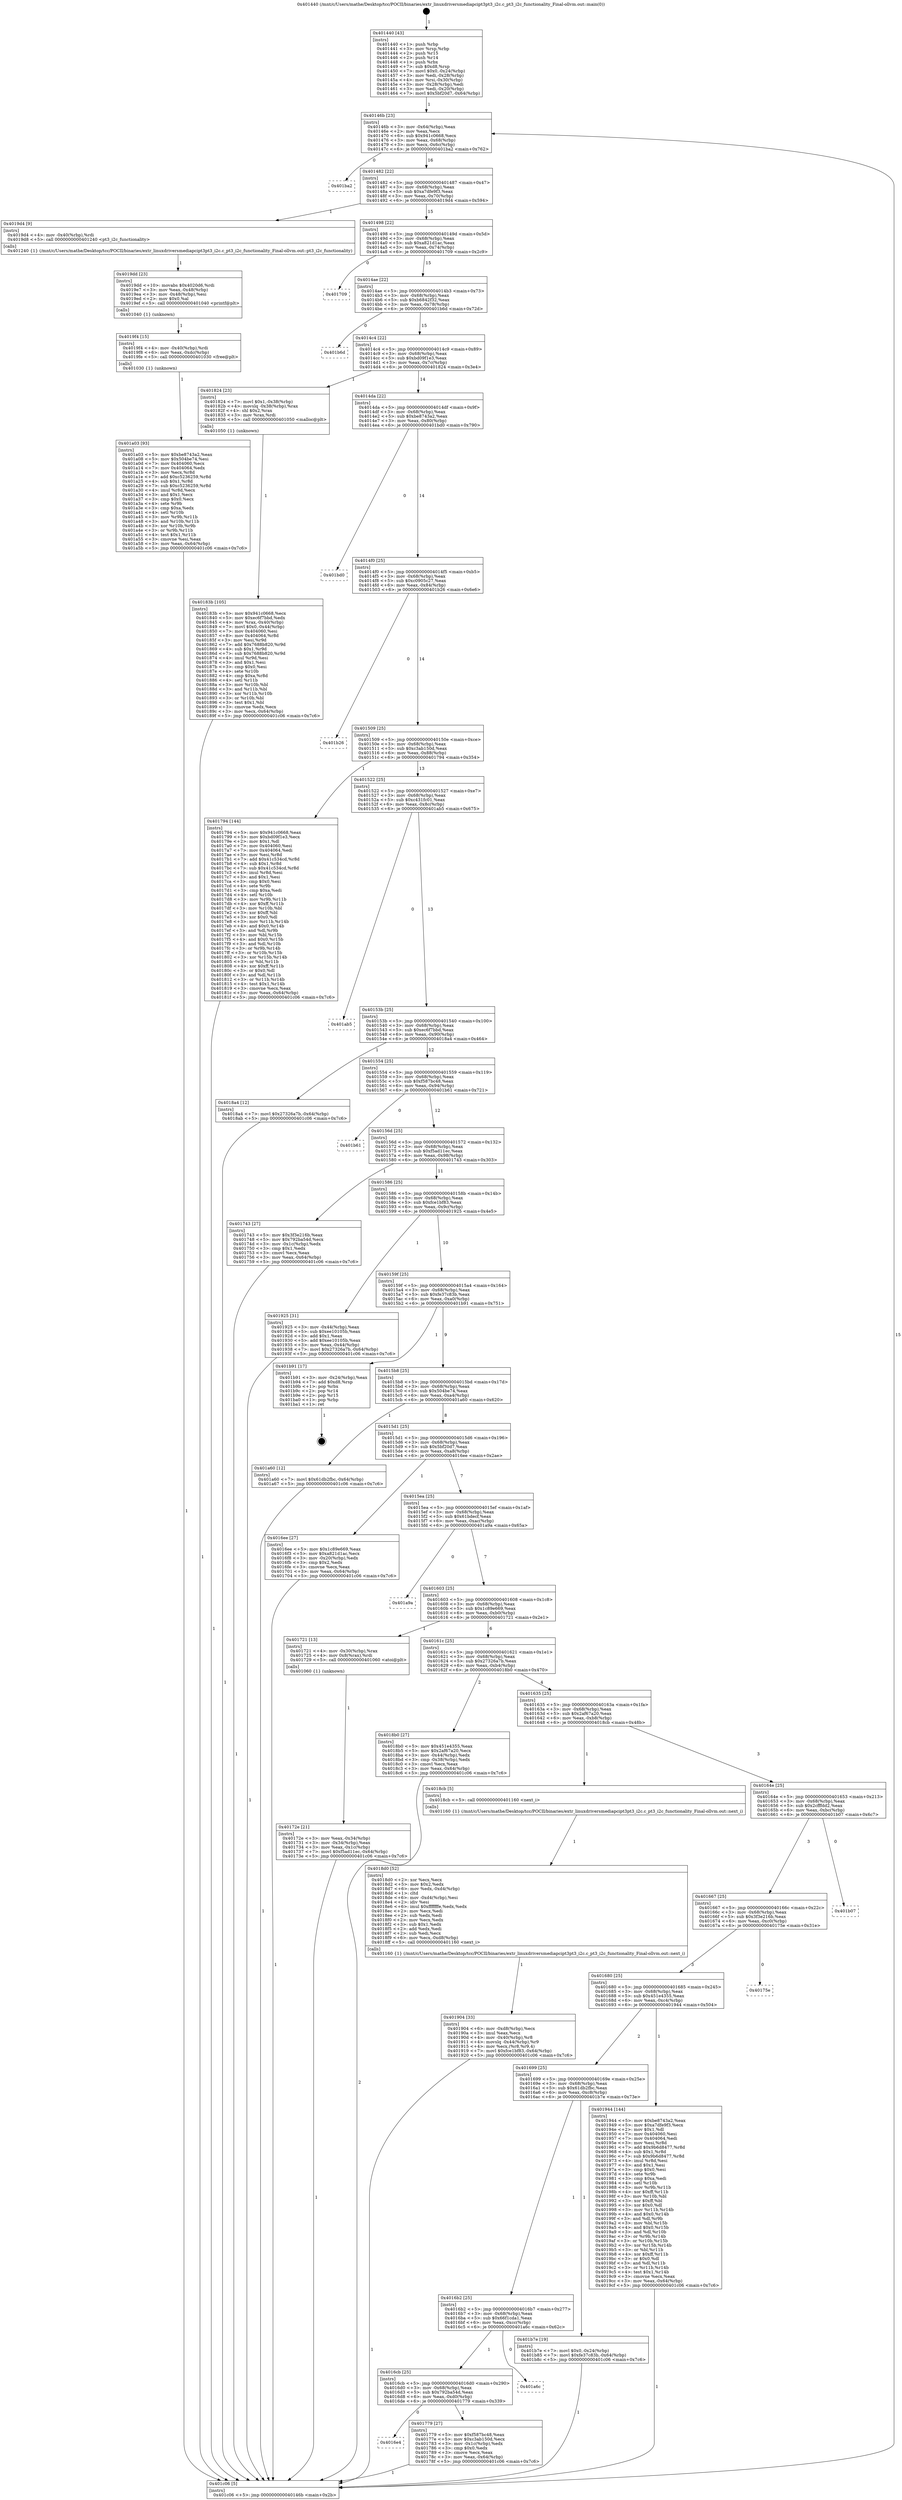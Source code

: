 digraph "0x401440" {
  label = "0x401440 (/mnt/c/Users/mathe/Desktop/tcc/POCII/binaries/extr_linuxdriversmediapcipt3pt3_i2c.c_pt3_i2c_functionality_Final-ollvm.out::main(0))"
  labelloc = "t"
  node[shape=record]

  Entry [label="",width=0.3,height=0.3,shape=circle,fillcolor=black,style=filled]
  "0x40146b" [label="{
     0x40146b [23]\l
     | [instrs]\l
     &nbsp;&nbsp;0x40146b \<+3\>: mov -0x64(%rbp),%eax\l
     &nbsp;&nbsp;0x40146e \<+2\>: mov %eax,%ecx\l
     &nbsp;&nbsp;0x401470 \<+6\>: sub $0x941c0668,%ecx\l
     &nbsp;&nbsp;0x401476 \<+3\>: mov %eax,-0x68(%rbp)\l
     &nbsp;&nbsp;0x401479 \<+3\>: mov %ecx,-0x6c(%rbp)\l
     &nbsp;&nbsp;0x40147c \<+6\>: je 0000000000401ba2 \<main+0x762\>\l
  }"]
  "0x401ba2" [label="{
     0x401ba2\l
  }", style=dashed]
  "0x401482" [label="{
     0x401482 [22]\l
     | [instrs]\l
     &nbsp;&nbsp;0x401482 \<+5\>: jmp 0000000000401487 \<main+0x47\>\l
     &nbsp;&nbsp;0x401487 \<+3\>: mov -0x68(%rbp),%eax\l
     &nbsp;&nbsp;0x40148a \<+5\>: sub $0xa7dfe9f3,%eax\l
     &nbsp;&nbsp;0x40148f \<+3\>: mov %eax,-0x70(%rbp)\l
     &nbsp;&nbsp;0x401492 \<+6\>: je 00000000004019d4 \<main+0x594\>\l
  }"]
  Exit [label="",width=0.3,height=0.3,shape=circle,fillcolor=black,style=filled,peripheries=2]
  "0x4019d4" [label="{
     0x4019d4 [9]\l
     | [instrs]\l
     &nbsp;&nbsp;0x4019d4 \<+4\>: mov -0x40(%rbp),%rdi\l
     &nbsp;&nbsp;0x4019d8 \<+5\>: call 0000000000401240 \<pt3_i2c_functionality\>\l
     | [calls]\l
     &nbsp;&nbsp;0x401240 \{1\} (/mnt/c/Users/mathe/Desktop/tcc/POCII/binaries/extr_linuxdriversmediapcipt3pt3_i2c.c_pt3_i2c_functionality_Final-ollvm.out::pt3_i2c_functionality)\l
  }"]
  "0x401498" [label="{
     0x401498 [22]\l
     | [instrs]\l
     &nbsp;&nbsp;0x401498 \<+5\>: jmp 000000000040149d \<main+0x5d\>\l
     &nbsp;&nbsp;0x40149d \<+3\>: mov -0x68(%rbp),%eax\l
     &nbsp;&nbsp;0x4014a0 \<+5\>: sub $0xa821d1ac,%eax\l
     &nbsp;&nbsp;0x4014a5 \<+3\>: mov %eax,-0x74(%rbp)\l
     &nbsp;&nbsp;0x4014a8 \<+6\>: je 0000000000401709 \<main+0x2c9\>\l
  }"]
  "0x401a03" [label="{
     0x401a03 [93]\l
     | [instrs]\l
     &nbsp;&nbsp;0x401a03 \<+5\>: mov $0xbe8743a2,%eax\l
     &nbsp;&nbsp;0x401a08 \<+5\>: mov $0x504be74,%esi\l
     &nbsp;&nbsp;0x401a0d \<+7\>: mov 0x404060,%ecx\l
     &nbsp;&nbsp;0x401a14 \<+7\>: mov 0x404064,%edx\l
     &nbsp;&nbsp;0x401a1b \<+3\>: mov %ecx,%r8d\l
     &nbsp;&nbsp;0x401a1e \<+7\>: add $0xc5236259,%r8d\l
     &nbsp;&nbsp;0x401a25 \<+4\>: sub $0x1,%r8d\l
     &nbsp;&nbsp;0x401a29 \<+7\>: sub $0xc5236259,%r8d\l
     &nbsp;&nbsp;0x401a30 \<+4\>: imul %r8d,%ecx\l
     &nbsp;&nbsp;0x401a34 \<+3\>: and $0x1,%ecx\l
     &nbsp;&nbsp;0x401a37 \<+3\>: cmp $0x0,%ecx\l
     &nbsp;&nbsp;0x401a3a \<+4\>: sete %r9b\l
     &nbsp;&nbsp;0x401a3e \<+3\>: cmp $0xa,%edx\l
     &nbsp;&nbsp;0x401a41 \<+4\>: setl %r10b\l
     &nbsp;&nbsp;0x401a45 \<+3\>: mov %r9b,%r11b\l
     &nbsp;&nbsp;0x401a48 \<+3\>: and %r10b,%r11b\l
     &nbsp;&nbsp;0x401a4b \<+3\>: xor %r10b,%r9b\l
     &nbsp;&nbsp;0x401a4e \<+3\>: or %r9b,%r11b\l
     &nbsp;&nbsp;0x401a51 \<+4\>: test $0x1,%r11b\l
     &nbsp;&nbsp;0x401a55 \<+3\>: cmovne %esi,%eax\l
     &nbsp;&nbsp;0x401a58 \<+3\>: mov %eax,-0x64(%rbp)\l
     &nbsp;&nbsp;0x401a5b \<+5\>: jmp 0000000000401c06 \<main+0x7c6\>\l
  }"]
  "0x401709" [label="{
     0x401709\l
  }", style=dashed]
  "0x4014ae" [label="{
     0x4014ae [22]\l
     | [instrs]\l
     &nbsp;&nbsp;0x4014ae \<+5\>: jmp 00000000004014b3 \<main+0x73\>\l
     &nbsp;&nbsp;0x4014b3 \<+3\>: mov -0x68(%rbp),%eax\l
     &nbsp;&nbsp;0x4014b6 \<+5\>: sub $0xb6842f32,%eax\l
     &nbsp;&nbsp;0x4014bb \<+3\>: mov %eax,-0x78(%rbp)\l
     &nbsp;&nbsp;0x4014be \<+6\>: je 0000000000401b6d \<main+0x72d\>\l
  }"]
  "0x4019f4" [label="{
     0x4019f4 [15]\l
     | [instrs]\l
     &nbsp;&nbsp;0x4019f4 \<+4\>: mov -0x40(%rbp),%rdi\l
     &nbsp;&nbsp;0x4019f8 \<+6\>: mov %eax,-0xdc(%rbp)\l
     &nbsp;&nbsp;0x4019fe \<+5\>: call 0000000000401030 \<free@plt\>\l
     | [calls]\l
     &nbsp;&nbsp;0x401030 \{1\} (unknown)\l
  }"]
  "0x401b6d" [label="{
     0x401b6d\l
  }", style=dashed]
  "0x4014c4" [label="{
     0x4014c4 [22]\l
     | [instrs]\l
     &nbsp;&nbsp;0x4014c4 \<+5\>: jmp 00000000004014c9 \<main+0x89\>\l
     &nbsp;&nbsp;0x4014c9 \<+3\>: mov -0x68(%rbp),%eax\l
     &nbsp;&nbsp;0x4014cc \<+5\>: sub $0xbd09f1e3,%eax\l
     &nbsp;&nbsp;0x4014d1 \<+3\>: mov %eax,-0x7c(%rbp)\l
     &nbsp;&nbsp;0x4014d4 \<+6\>: je 0000000000401824 \<main+0x3e4\>\l
  }"]
  "0x4019dd" [label="{
     0x4019dd [23]\l
     | [instrs]\l
     &nbsp;&nbsp;0x4019dd \<+10\>: movabs $0x4020d6,%rdi\l
     &nbsp;&nbsp;0x4019e7 \<+3\>: mov %eax,-0x48(%rbp)\l
     &nbsp;&nbsp;0x4019ea \<+3\>: mov -0x48(%rbp),%esi\l
     &nbsp;&nbsp;0x4019ed \<+2\>: mov $0x0,%al\l
     &nbsp;&nbsp;0x4019ef \<+5\>: call 0000000000401040 \<printf@plt\>\l
     | [calls]\l
     &nbsp;&nbsp;0x401040 \{1\} (unknown)\l
  }"]
  "0x401824" [label="{
     0x401824 [23]\l
     | [instrs]\l
     &nbsp;&nbsp;0x401824 \<+7\>: movl $0x1,-0x38(%rbp)\l
     &nbsp;&nbsp;0x40182b \<+4\>: movslq -0x38(%rbp),%rax\l
     &nbsp;&nbsp;0x40182f \<+4\>: shl $0x2,%rax\l
     &nbsp;&nbsp;0x401833 \<+3\>: mov %rax,%rdi\l
     &nbsp;&nbsp;0x401836 \<+5\>: call 0000000000401050 \<malloc@plt\>\l
     | [calls]\l
     &nbsp;&nbsp;0x401050 \{1\} (unknown)\l
  }"]
  "0x4014da" [label="{
     0x4014da [22]\l
     | [instrs]\l
     &nbsp;&nbsp;0x4014da \<+5\>: jmp 00000000004014df \<main+0x9f\>\l
     &nbsp;&nbsp;0x4014df \<+3\>: mov -0x68(%rbp),%eax\l
     &nbsp;&nbsp;0x4014e2 \<+5\>: sub $0xbe8743a2,%eax\l
     &nbsp;&nbsp;0x4014e7 \<+3\>: mov %eax,-0x80(%rbp)\l
     &nbsp;&nbsp;0x4014ea \<+6\>: je 0000000000401bd0 \<main+0x790\>\l
  }"]
  "0x401904" [label="{
     0x401904 [33]\l
     | [instrs]\l
     &nbsp;&nbsp;0x401904 \<+6\>: mov -0xd8(%rbp),%ecx\l
     &nbsp;&nbsp;0x40190a \<+3\>: imul %eax,%ecx\l
     &nbsp;&nbsp;0x40190d \<+4\>: mov -0x40(%rbp),%r8\l
     &nbsp;&nbsp;0x401911 \<+4\>: movslq -0x44(%rbp),%r9\l
     &nbsp;&nbsp;0x401915 \<+4\>: mov %ecx,(%r8,%r9,4)\l
     &nbsp;&nbsp;0x401919 \<+7\>: movl $0xfce1bf83,-0x64(%rbp)\l
     &nbsp;&nbsp;0x401920 \<+5\>: jmp 0000000000401c06 \<main+0x7c6\>\l
  }"]
  "0x401bd0" [label="{
     0x401bd0\l
  }", style=dashed]
  "0x4014f0" [label="{
     0x4014f0 [25]\l
     | [instrs]\l
     &nbsp;&nbsp;0x4014f0 \<+5\>: jmp 00000000004014f5 \<main+0xb5\>\l
     &nbsp;&nbsp;0x4014f5 \<+3\>: mov -0x68(%rbp),%eax\l
     &nbsp;&nbsp;0x4014f8 \<+5\>: sub $0xc0905c27,%eax\l
     &nbsp;&nbsp;0x4014fd \<+6\>: mov %eax,-0x84(%rbp)\l
     &nbsp;&nbsp;0x401503 \<+6\>: je 0000000000401b26 \<main+0x6e6\>\l
  }"]
  "0x4018d0" [label="{
     0x4018d0 [52]\l
     | [instrs]\l
     &nbsp;&nbsp;0x4018d0 \<+2\>: xor %ecx,%ecx\l
     &nbsp;&nbsp;0x4018d2 \<+5\>: mov $0x2,%edx\l
     &nbsp;&nbsp;0x4018d7 \<+6\>: mov %edx,-0xd4(%rbp)\l
     &nbsp;&nbsp;0x4018dd \<+1\>: cltd\l
     &nbsp;&nbsp;0x4018de \<+6\>: mov -0xd4(%rbp),%esi\l
     &nbsp;&nbsp;0x4018e4 \<+2\>: idiv %esi\l
     &nbsp;&nbsp;0x4018e6 \<+6\>: imul $0xfffffffe,%edx,%edx\l
     &nbsp;&nbsp;0x4018ec \<+2\>: mov %ecx,%edi\l
     &nbsp;&nbsp;0x4018ee \<+2\>: sub %edx,%edi\l
     &nbsp;&nbsp;0x4018f0 \<+2\>: mov %ecx,%edx\l
     &nbsp;&nbsp;0x4018f2 \<+3\>: sub $0x1,%edx\l
     &nbsp;&nbsp;0x4018f5 \<+2\>: add %edx,%edi\l
     &nbsp;&nbsp;0x4018f7 \<+2\>: sub %edi,%ecx\l
     &nbsp;&nbsp;0x4018f9 \<+6\>: mov %ecx,-0xd8(%rbp)\l
     &nbsp;&nbsp;0x4018ff \<+5\>: call 0000000000401160 \<next_i\>\l
     | [calls]\l
     &nbsp;&nbsp;0x401160 \{1\} (/mnt/c/Users/mathe/Desktop/tcc/POCII/binaries/extr_linuxdriversmediapcipt3pt3_i2c.c_pt3_i2c_functionality_Final-ollvm.out::next_i)\l
  }"]
  "0x401b26" [label="{
     0x401b26\l
  }", style=dashed]
  "0x401509" [label="{
     0x401509 [25]\l
     | [instrs]\l
     &nbsp;&nbsp;0x401509 \<+5\>: jmp 000000000040150e \<main+0xce\>\l
     &nbsp;&nbsp;0x40150e \<+3\>: mov -0x68(%rbp),%eax\l
     &nbsp;&nbsp;0x401511 \<+5\>: sub $0xc3ab150d,%eax\l
     &nbsp;&nbsp;0x401516 \<+6\>: mov %eax,-0x88(%rbp)\l
     &nbsp;&nbsp;0x40151c \<+6\>: je 0000000000401794 \<main+0x354\>\l
  }"]
  "0x40183b" [label="{
     0x40183b [105]\l
     | [instrs]\l
     &nbsp;&nbsp;0x40183b \<+5\>: mov $0x941c0668,%ecx\l
     &nbsp;&nbsp;0x401840 \<+5\>: mov $0xec6f7bbd,%edx\l
     &nbsp;&nbsp;0x401845 \<+4\>: mov %rax,-0x40(%rbp)\l
     &nbsp;&nbsp;0x401849 \<+7\>: movl $0x0,-0x44(%rbp)\l
     &nbsp;&nbsp;0x401850 \<+7\>: mov 0x404060,%esi\l
     &nbsp;&nbsp;0x401857 \<+8\>: mov 0x404064,%r8d\l
     &nbsp;&nbsp;0x40185f \<+3\>: mov %esi,%r9d\l
     &nbsp;&nbsp;0x401862 \<+7\>: add $0x7688b820,%r9d\l
     &nbsp;&nbsp;0x401869 \<+4\>: sub $0x1,%r9d\l
     &nbsp;&nbsp;0x40186d \<+7\>: sub $0x7688b820,%r9d\l
     &nbsp;&nbsp;0x401874 \<+4\>: imul %r9d,%esi\l
     &nbsp;&nbsp;0x401878 \<+3\>: and $0x1,%esi\l
     &nbsp;&nbsp;0x40187b \<+3\>: cmp $0x0,%esi\l
     &nbsp;&nbsp;0x40187e \<+4\>: sete %r10b\l
     &nbsp;&nbsp;0x401882 \<+4\>: cmp $0xa,%r8d\l
     &nbsp;&nbsp;0x401886 \<+4\>: setl %r11b\l
     &nbsp;&nbsp;0x40188a \<+3\>: mov %r10b,%bl\l
     &nbsp;&nbsp;0x40188d \<+3\>: and %r11b,%bl\l
     &nbsp;&nbsp;0x401890 \<+3\>: xor %r11b,%r10b\l
     &nbsp;&nbsp;0x401893 \<+3\>: or %r10b,%bl\l
     &nbsp;&nbsp;0x401896 \<+3\>: test $0x1,%bl\l
     &nbsp;&nbsp;0x401899 \<+3\>: cmovne %edx,%ecx\l
     &nbsp;&nbsp;0x40189c \<+3\>: mov %ecx,-0x64(%rbp)\l
     &nbsp;&nbsp;0x40189f \<+5\>: jmp 0000000000401c06 \<main+0x7c6\>\l
  }"]
  "0x401794" [label="{
     0x401794 [144]\l
     | [instrs]\l
     &nbsp;&nbsp;0x401794 \<+5\>: mov $0x941c0668,%eax\l
     &nbsp;&nbsp;0x401799 \<+5\>: mov $0xbd09f1e3,%ecx\l
     &nbsp;&nbsp;0x40179e \<+2\>: mov $0x1,%dl\l
     &nbsp;&nbsp;0x4017a0 \<+7\>: mov 0x404060,%esi\l
     &nbsp;&nbsp;0x4017a7 \<+7\>: mov 0x404064,%edi\l
     &nbsp;&nbsp;0x4017ae \<+3\>: mov %esi,%r8d\l
     &nbsp;&nbsp;0x4017b1 \<+7\>: add $0x41c534cd,%r8d\l
     &nbsp;&nbsp;0x4017b8 \<+4\>: sub $0x1,%r8d\l
     &nbsp;&nbsp;0x4017bc \<+7\>: sub $0x41c534cd,%r8d\l
     &nbsp;&nbsp;0x4017c3 \<+4\>: imul %r8d,%esi\l
     &nbsp;&nbsp;0x4017c7 \<+3\>: and $0x1,%esi\l
     &nbsp;&nbsp;0x4017ca \<+3\>: cmp $0x0,%esi\l
     &nbsp;&nbsp;0x4017cd \<+4\>: sete %r9b\l
     &nbsp;&nbsp;0x4017d1 \<+3\>: cmp $0xa,%edi\l
     &nbsp;&nbsp;0x4017d4 \<+4\>: setl %r10b\l
     &nbsp;&nbsp;0x4017d8 \<+3\>: mov %r9b,%r11b\l
     &nbsp;&nbsp;0x4017db \<+4\>: xor $0xff,%r11b\l
     &nbsp;&nbsp;0x4017df \<+3\>: mov %r10b,%bl\l
     &nbsp;&nbsp;0x4017e2 \<+3\>: xor $0xff,%bl\l
     &nbsp;&nbsp;0x4017e5 \<+3\>: xor $0x0,%dl\l
     &nbsp;&nbsp;0x4017e8 \<+3\>: mov %r11b,%r14b\l
     &nbsp;&nbsp;0x4017eb \<+4\>: and $0x0,%r14b\l
     &nbsp;&nbsp;0x4017ef \<+3\>: and %dl,%r9b\l
     &nbsp;&nbsp;0x4017f2 \<+3\>: mov %bl,%r15b\l
     &nbsp;&nbsp;0x4017f5 \<+4\>: and $0x0,%r15b\l
     &nbsp;&nbsp;0x4017f9 \<+3\>: and %dl,%r10b\l
     &nbsp;&nbsp;0x4017fc \<+3\>: or %r9b,%r14b\l
     &nbsp;&nbsp;0x4017ff \<+3\>: or %r10b,%r15b\l
     &nbsp;&nbsp;0x401802 \<+3\>: xor %r15b,%r14b\l
     &nbsp;&nbsp;0x401805 \<+3\>: or %bl,%r11b\l
     &nbsp;&nbsp;0x401808 \<+4\>: xor $0xff,%r11b\l
     &nbsp;&nbsp;0x40180c \<+3\>: or $0x0,%dl\l
     &nbsp;&nbsp;0x40180f \<+3\>: and %dl,%r11b\l
     &nbsp;&nbsp;0x401812 \<+3\>: or %r11b,%r14b\l
     &nbsp;&nbsp;0x401815 \<+4\>: test $0x1,%r14b\l
     &nbsp;&nbsp;0x401819 \<+3\>: cmovne %ecx,%eax\l
     &nbsp;&nbsp;0x40181c \<+3\>: mov %eax,-0x64(%rbp)\l
     &nbsp;&nbsp;0x40181f \<+5\>: jmp 0000000000401c06 \<main+0x7c6\>\l
  }"]
  "0x401522" [label="{
     0x401522 [25]\l
     | [instrs]\l
     &nbsp;&nbsp;0x401522 \<+5\>: jmp 0000000000401527 \<main+0xe7\>\l
     &nbsp;&nbsp;0x401527 \<+3\>: mov -0x68(%rbp),%eax\l
     &nbsp;&nbsp;0x40152a \<+5\>: sub $0xc431fc01,%eax\l
     &nbsp;&nbsp;0x40152f \<+6\>: mov %eax,-0x8c(%rbp)\l
     &nbsp;&nbsp;0x401535 \<+6\>: je 0000000000401ab5 \<main+0x675\>\l
  }"]
  "0x4016e4" [label="{
     0x4016e4\l
  }", style=dashed]
  "0x401ab5" [label="{
     0x401ab5\l
  }", style=dashed]
  "0x40153b" [label="{
     0x40153b [25]\l
     | [instrs]\l
     &nbsp;&nbsp;0x40153b \<+5\>: jmp 0000000000401540 \<main+0x100\>\l
     &nbsp;&nbsp;0x401540 \<+3\>: mov -0x68(%rbp),%eax\l
     &nbsp;&nbsp;0x401543 \<+5\>: sub $0xec6f7bbd,%eax\l
     &nbsp;&nbsp;0x401548 \<+6\>: mov %eax,-0x90(%rbp)\l
     &nbsp;&nbsp;0x40154e \<+6\>: je 00000000004018a4 \<main+0x464\>\l
  }"]
  "0x401779" [label="{
     0x401779 [27]\l
     | [instrs]\l
     &nbsp;&nbsp;0x401779 \<+5\>: mov $0xf587bc48,%eax\l
     &nbsp;&nbsp;0x40177e \<+5\>: mov $0xc3ab150d,%ecx\l
     &nbsp;&nbsp;0x401783 \<+3\>: mov -0x1c(%rbp),%edx\l
     &nbsp;&nbsp;0x401786 \<+3\>: cmp $0x0,%edx\l
     &nbsp;&nbsp;0x401789 \<+3\>: cmove %ecx,%eax\l
     &nbsp;&nbsp;0x40178c \<+3\>: mov %eax,-0x64(%rbp)\l
     &nbsp;&nbsp;0x40178f \<+5\>: jmp 0000000000401c06 \<main+0x7c6\>\l
  }"]
  "0x4018a4" [label="{
     0x4018a4 [12]\l
     | [instrs]\l
     &nbsp;&nbsp;0x4018a4 \<+7\>: movl $0x27326a7b,-0x64(%rbp)\l
     &nbsp;&nbsp;0x4018ab \<+5\>: jmp 0000000000401c06 \<main+0x7c6\>\l
  }"]
  "0x401554" [label="{
     0x401554 [25]\l
     | [instrs]\l
     &nbsp;&nbsp;0x401554 \<+5\>: jmp 0000000000401559 \<main+0x119\>\l
     &nbsp;&nbsp;0x401559 \<+3\>: mov -0x68(%rbp),%eax\l
     &nbsp;&nbsp;0x40155c \<+5\>: sub $0xf587bc48,%eax\l
     &nbsp;&nbsp;0x401561 \<+6\>: mov %eax,-0x94(%rbp)\l
     &nbsp;&nbsp;0x401567 \<+6\>: je 0000000000401b61 \<main+0x721\>\l
  }"]
  "0x4016cb" [label="{
     0x4016cb [25]\l
     | [instrs]\l
     &nbsp;&nbsp;0x4016cb \<+5\>: jmp 00000000004016d0 \<main+0x290\>\l
     &nbsp;&nbsp;0x4016d0 \<+3\>: mov -0x68(%rbp),%eax\l
     &nbsp;&nbsp;0x4016d3 \<+5\>: sub $0x792ba54d,%eax\l
     &nbsp;&nbsp;0x4016d8 \<+6\>: mov %eax,-0xd0(%rbp)\l
     &nbsp;&nbsp;0x4016de \<+6\>: je 0000000000401779 \<main+0x339\>\l
  }"]
  "0x401b61" [label="{
     0x401b61\l
  }", style=dashed]
  "0x40156d" [label="{
     0x40156d [25]\l
     | [instrs]\l
     &nbsp;&nbsp;0x40156d \<+5\>: jmp 0000000000401572 \<main+0x132\>\l
     &nbsp;&nbsp;0x401572 \<+3\>: mov -0x68(%rbp),%eax\l
     &nbsp;&nbsp;0x401575 \<+5\>: sub $0xf5ad11ec,%eax\l
     &nbsp;&nbsp;0x40157a \<+6\>: mov %eax,-0x98(%rbp)\l
     &nbsp;&nbsp;0x401580 \<+6\>: je 0000000000401743 \<main+0x303\>\l
  }"]
  "0x401a6c" [label="{
     0x401a6c\l
  }", style=dashed]
  "0x401743" [label="{
     0x401743 [27]\l
     | [instrs]\l
     &nbsp;&nbsp;0x401743 \<+5\>: mov $0x3f3e216b,%eax\l
     &nbsp;&nbsp;0x401748 \<+5\>: mov $0x792ba54d,%ecx\l
     &nbsp;&nbsp;0x40174d \<+3\>: mov -0x1c(%rbp),%edx\l
     &nbsp;&nbsp;0x401750 \<+3\>: cmp $0x1,%edx\l
     &nbsp;&nbsp;0x401753 \<+3\>: cmovl %ecx,%eax\l
     &nbsp;&nbsp;0x401756 \<+3\>: mov %eax,-0x64(%rbp)\l
     &nbsp;&nbsp;0x401759 \<+5\>: jmp 0000000000401c06 \<main+0x7c6\>\l
  }"]
  "0x401586" [label="{
     0x401586 [25]\l
     | [instrs]\l
     &nbsp;&nbsp;0x401586 \<+5\>: jmp 000000000040158b \<main+0x14b\>\l
     &nbsp;&nbsp;0x40158b \<+3\>: mov -0x68(%rbp),%eax\l
     &nbsp;&nbsp;0x40158e \<+5\>: sub $0xfce1bf83,%eax\l
     &nbsp;&nbsp;0x401593 \<+6\>: mov %eax,-0x9c(%rbp)\l
     &nbsp;&nbsp;0x401599 \<+6\>: je 0000000000401925 \<main+0x4e5\>\l
  }"]
  "0x4016b2" [label="{
     0x4016b2 [25]\l
     | [instrs]\l
     &nbsp;&nbsp;0x4016b2 \<+5\>: jmp 00000000004016b7 \<main+0x277\>\l
     &nbsp;&nbsp;0x4016b7 \<+3\>: mov -0x68(%rbp),%eax\l
     &nbsp;&nbsp;0x4016ba \<+5\>: sub $0x66f1cda1,%eax\l
     &nbsp;&nbsp;0x4016bf \<+6\>: mov %eax,-0xcc(%rbp)\l
     &nbsp;&nbsp;0x4016c5 \<+6\>: je 0000000000401a6c \<main+0x62c\>\l
  }"]
  "0x401925" [label="{
     0x401925 [31]\l
     | [instrs]\l
     &nbsp;&nbsp;0x401925 \<+3\>: mov -0x44(%rbp),%eax\l
     &nbsp;&nbsp;0x401928 \<+5\>: sub $0xee10105b,%eax\l
     &nbsp;&nbsp;0x40192d \<+3\>: add $0x1,%eax\l
     &nbsp;&nbsp;0x401930 \<+5\>: add $0xee10105b,%eax\l
     &nbsp;&nbsp;0x401935 \<+3\>: mov %eax,-0x44(%rbp)\l
     &nbsp;&nbsp;0x401938 \<+7\>: movl $0x27326a7b,-0x64(%rbp)\l
     &nbsp;&nbsp;0x40193f \<+5\>: jmp 0000000000401c06 \<main+0x7c6\>\l
  }"]
  "0x40159f" [label="{
     0x40159f [25]\l
     | [instrs]\l
     &nbsp;&nbsp;0x40159f \<+5\>: jmp 00000000004015a4 \<main+0x164\>\l
     &nbsp;&nbsp;0x4015a4 \<+3\>: mov -0x68(%rbp),%eax\l
     &nbsp;&nbsp;0x4015a7 \<+5\>: sub $0xfe37c83b,%eax\l
     &nbsp;&nbsp;0x4015ac \<+6\>: mov %eax,-0xa0(%rbp)\l
     &nbsp;&nbsp;0x4015b2 \<+6\>: je 0000000000401b91 \<main+0x751\>\l
  }"]
  "0x401b7e" [label="{
     0x401b7e [19]\l
     | [instrs]\l
     &nbsp;&nbsp;0x401b7e \<+7\>: movl $0x0,-0x24(%rbp)\l
     &nbsp;&nbsp;0x401b85 \<+7\>: movl $0xfe37c83b,-0x64(%rbp)\l
     &nbsp;&nbsp;0x401b8c \<+5\>: jmp 0000000000401c06 \<main+0x7c6\>\l
  }"]
  "0x401b91" [label="{
     0x401b91 [17]\l
     | [instrs]\l
     &nbsp;&nbsp;0x401b91 \<+3\>: mov -0x24(%rbp),%eax\l
     &nbsp;&nbsp;0x401b94 \<+7\>: add $0xd8,%rsp\l
     &nbsp;&nbsp;0x401b9b \<+1\>: pop %rbx\l
     &nbsp;&nbsp;0x401b9c \<+2\>: pop %r14\l
     &nbsp;&nbsp;0x401b9e \<+2\>: pop %r15\l
     &nbsp;&nbsp;0x401ba0 \<+1\>: pop %rbp\l
     &nbsp;&nbsp;0x401ba1 \<+1\>: ret\l
  }"]
  "0x4015b8" [label="{
     0x4015b8 [25]\l
     | [instrs]\l
     &nbsp;&nbsp;0x4015b8 \<+5\>: jmp 00000000004015bd \<main+0x17d\>\l
     &nbsp;&nbsp;0x4015bd \<+3\>: mov -0x68(%rbp),%eax\l
     &nbsp;&nbsp;0x4015c0 \<+5\>: sub $0x504be74,%eax\l
     &nbsp;&nbsp;0x4015c5 \<+6\>: mov %eax,-0xa4(%rbp)\l
     &nbsp;&nbsp;0x4015cb \<+6\>: je 0000000000401a60 \<main+0x620\>\l
  }"]
  "0x401699" [label="{
     0x401699 [25]\l
     | [instrs]\l
     &nbsp;&nbsp;0x401699 \<+5\>: jmp 000000000040169e \<main+0x25e\>\l
     &nbsp;&nbsp;0x40169e \<+3\>: mov -0x68(%rbp),%eax\l
     &nbsp;&nbsp;0x4016a1 \<+5\>: sub $0x61db2fbc,%eax\l
     &nbsp;&nbsp;0x4016a6 \<+6\>: mov %eax,-0xc8(%rbp)\l
     &nbsp;&nbsp;0x4016ac \<+6\>: je 0000000000401b7e \<main+0x73e\>\l
  }"]
  "0x401a60" [label="{
     0x401a60 [12]\l
     | [instrs]\l
     &nbsp;&nbsp;0x401a60 \<+7\>: movl $0x61db2fbc,-0x64(%rbp)\l
     &nbsp;&nbsp;0x401a67 \<+5\>: jmp 0000000000401c06 \<main+0x7c6\>\l
  }"]
  "0x4015d1" [label="{
     0x4015d1 [25]\l
     | [instrs]\l
     &nbsp;&nbsp;0x4015d1 \<+5\>: jmp 00000000004015d6 \<main+0x196\>\l
     &nbsp;&nbsp;0x4015d6 \<+3\>: mov -0x68(%rbp),%eax\l
     &nbsp;&nbsp;0x4015d9 \<+5\>: sub $0x5bf20d7,%eax\l
     &nbsp;&nbsp;0x4015de \<+6\>: mov %eax,-0xa8(%rbp)\l
     &nbsp;&nbsp;0x4015e4 \<+6\>: je 00000000004016ee \<main+0x2ae\>\l
  }"]
  "0x401944" [label="{
     0x401944 [144]\l
     | [instrs]\l
     &nbsp;&nbsp;0x401944 \<+5\>: mov $0xbe8743a2,%eax\l
     &nbsp;&nbsp;0x401949 \<+5\>: mov $0xa7dfe9f3,%ecx\l
     &nbsp;&nbsp;0x40194e \<+2\>: mov $0x1,%dl\l
     &nbsp;&nbsp;0x401950 \<+7\>: mov 0x404060,%esi\l
     &nbsp;&nbsp;0x401957 \<+7\>: mov 0x404064,%edi\l
     &nbsp;&nbsp;0x40195e \<+3\>: mov %esi,%r8d\l
     &nbsp;&nbsp;0x401961 \<+7\>: add $0x9b6d8477,%r8d\l
     &nbsp;&nbsp;0x401968 \<+4\>: sub $0x1,%r8d\l
     &nbsp;&nbsp;0x40196c \<+7\>: sub $0x9b6d8477,%r8d\l
     &nbsp;&nbsp;0x401973 \<+4\>: imul %r8d,%esi\l
     &nbsp;&nbsp;0x401977 \<+3\>: and $0x1,%esi\l
     &nbsp;&nbsp;0x40197a \<+3\>: cmp $0x0,%esi\l
     &nbsp;&nbsp;0x40197d \<+4\>: sete %r9b\l
     &nbsp;&nbsp;0x401981 \<+3\>: cmp $0xa,%edi\l
     &nbsp;&nbsp;0x401984 \<+4\>: setl %r10b\l
     &nbsp;&nbsp;0x401988 \<+3\>: mov %r9b,%r11b\l
     &nbsp;&nbsp;0x40198b \<+4\>: xor $0xff,%r11b\l
     &nbsp;&nbsp;0x40198f \<+3\>: mov %r10b,%bl\l
     &nbsp;&nbsp;0x401992 \<+3\>: xor $0xff,%bl\l
     &nbsp;&nbsp;0x401995 \<+3\>: xor $0x0,%dl\l
     &nbsp;&nbsp;0x401998 \<+3\>: mov %r11b,%r14b\l
     &nbsp;&nbsp;0x40199b \<+4\>: and $0x0,%r14b\l
     &nbsp;&nbsp;0x40199f \<+3\>: and %dl,%r9b\l
     &nbsp;&nbsp;0x4019a2 \<+3\>: mov %bl,%r15b\l
     &nbsp;&nbsp;0x4019a5 \<+4\>: and $0x0,%r15b\l
     &nbsp;&nbsp;0x4019a9 \<+3\>: and %dl,%r10b\l
     &nbsp;&nbsp;0x4019ac \<+3\>: or %r9b,%r14b\l
     &nbsp;&nbsp;0x4019af \<+3\>: or %r10b,%r15b\l
     &nbsp;&nbsp;0x4019b2 \<+3\>: xor %r15b,%r14b\l
     &nbsp;&nbsp;0x4019b5 \<+3\>: or %bl,%r11b\l
     &nbsp;&nbsp;0x4019b8 \<+4\>: xor $0xff,%r11b\l
     &nbsp;&nbsp;0x4019bc \<+3\>: or $0x0,%dl\l
     &nbsp;&nbsp;0x4019bf \<+3\>: and %dl,%r11b\l
     &nbsp;&nbsp;0x4019c2 \<+3\>: or %r11b,%r14b\l
     &nbsp;&nbsp;0x4019c5 \<+4\>: test $0x1,%r14b\l
     &nbsp;&nbsp;0x4019c9 \<+3\>: cmovne %ecx,%eax\l
     &nbsp;&nbsp;0x4019cc \<+3\>: mov %eax,-0x64(%rbp)\l
     &nbsp;&nbsp;0x4019cf \<+5\>: jmp 0000000000401c06 \<main+0x7c6\>\l
  }"]
  "0x4016ee" [label="{
     0x4016ee [27]\l
     | [instrs]\l
     &nbsp;&nbsp;0x4016ee \<+5\>: mov $0x1c89e669,%eax\l
     &nbsp;&nbsp;0x4016f3 \<+5\>: mov $0xa821d1ac,%ecx\l
     &nbsp;&nbsp;0x4016f8 \<+3\>: mov -0x20(%rbp),%edx\l
     &nbsp;&nbsp;0x4016fb \<+3\>: cmp $0x2,%edx\l
     &nbsp;&nbsp;0x4016fe \<+3\>: cmovne %ecx,%eax\l
     &nbsp;&nbsp;0x401701 \<+3\>: mov %eax,-0x64(%rbp)\l
     &nbsp;&nbsp;0x401704 \<+5\>: jmp 0000000000401c06 \<main+0x7c6\>\l
  }"]
  "0x4015ea" [label="{
     0x4015ea [25]\l
     | [instrs]\l
     &nbsp;&nbsp;0x4015ea \<+5\>: jmp 00000000004015ef \<main+0x1af\>\l
     &nbsp;&nbsp;0x4015ef \<+3\>: mov -0x68(%rbp),%eax\l
     &nbsp;&nbsp;0x4015f2 \<+5\>: sub $0x61bdecf,%eax\l
     &nbsp;&nbsp;0x4015f7 \<+6\>: mov %eax,-0xac(%rbp)\l
     &nbsp;&nbsp;0x4015fd \<+6\>: je 0000000000401a9a \<main+0x65a\>\l
  }"]
  "0x401c06" [label="{
     0x401c06 [5]\l
     | [instrs]\l
     &nbsp;&nbsp;0x401c06 \<+5\>: jmp 000000000040146b \<main+0x2b\>\l
  }"]
  "0x401440" [label="{
     0x401440 [43]\l
     | [instrs]\l
     &nbsp;&nbsp;0x401440 \<+1\>: push %rbp\l
     &nbsp;&nbsp;0x401441 \<+3\>: mov %rsp,%rbp\l
     &nbsp;&nbsp;0x401444 \<+2\>: push %r15\l
     &nbsp;&nbsp;0x401446 \<+2\>: push %r14\l
     &nbsp;&nbsp;0x401448 \<+1\>: push %rbx\l
     &nbsp;&nbsp;0x401449 \<+7\>: sub $0xd8,%rsp\l
     &nbsp;&nbsp;0x401450 \<+7\>: movl $0x0,-0x24(%rbp)\l
     &nbsp;&nbsp;0x401457 \<+3\>: mov %edi,-0x28(%rbp)\l
     &nbsp;&nbsp;0x40145a \<+4\>: mov %rsi,-0x30(%rbp)\l
     &nbsp;&nbsp;0x40145e \<+3\>: mov -0x28(%rbp),%edi\l
     &nbsp;&nbsp;0x401461 \<+3\>: mov %edi,-0x20(%rbp)\l
     &nbsp;&nbsp;0x401464 \<+7\>: movl $0x5bf20d7,-0x64(%rbp)\l
  }"]
  "0x401680" [label="{
     0x401680 [25]\l
     | [instrs]\l
     &nbsp;&nbsp;0x401680 \<+5\>: jmp 0000000000401685 \<main+0x245\>\l
     &nbsp;&nbsp;0x401685 \<+3\>: mov -0x68(%rbp),%eax\l
     &nbsp;&nbsp;0x401688 \<+5\>: sub $0x451e4355,%eax\l
     &nbsp;&nbsp;0x40168d \<+6\>: mov %eax,-0xc4(%rbp)\l
     &nbsp;&nbsp;0x401693 \<+6\>: je 0000000000401944 \<main+0x504\>\l
  }"]
  "0x401a9a" [label="{
     0x401a9a\l
  }", style=dashed]
  "0x401603" [label="{
     0x401603 [25]\l
     | [instrs]\l
     &nbsp;&nbsp;0x401603 \<+5\>: jmp 0000000000401608 \<main+0x1c8\>\l
     &nbsp;&nbsp;0x401608 \<+3\>: mov -0x68(%rbp),%eax\l
     &nbsp;&nbsp;0x40160b \<+5\>: sub $0x1c89e669,%eax\l
     &nbsp;&nbsp;0x401610 \<+6\>: mov %eax,-0xb0(%rbp)\l
     &nbsp;&nbsp;0x401616 \<+6\>: je 0000000000401721 \<main+0x2e1\>\l
  }"]
  "0x40175e" [label="{
     0x40175e\l
  }", style=dashed]
  "0x401721" [label="{
     0x401721 [13]\l
     | [instrs]\l
     &nbsp;&nbsp;0x401721 \<+4\>: mov -0x30(%rbp),%rax\l
     &nbsp;&nbsp;0x401725 \<+4\>: mov 0x8(%rax),%rdi\l
     &nbsp;&nbsp;0x401729 \<+5\>: call 0000000000401060 \<atoi@plt\>\l
     | [calls]\l
     &nbsp;&nbsp;0x401060 \{1\} (unknown)\l
  }"]
  "0x40161c" [label="{
     0x40161c [25]\l
     | [instrs]\l
     &nbsp;&nbsp;0x40161c \<+5\>: jmp 0000000000401621 \<main+0x1e1\>\l
     &nbsp;&nbsp;0x401621 \<+3\>: mov -0x68(%rbp),%eax\l
     &nbsp;&nbsp;0x401624 \<+5\>: sub $0x27326a7b,%eax\l
     &nbsp;&nbsp;0x401629 \<+6\>: mov %eax,-0xb4(%rbp)\l
     &nbsp;&nbsp;0x40162f \<+6\>: je 00000000004018b0 \<main+0x470\>\l
  }"]
  "0x40172e" [label="{
     0x40172e [21]\l
     | [instrs]\l
     &nbsp;&nbsp;0x40172e \<+3\>: mov %eax,-0x34(%rbp)\l
     &nbsp;&nbsp;0x401731 \<+3\>: mov -0x34(%rbp),%eax\l
     &nbsp;&nbsp;0x401734 \<+3\>: mov %eax,-0x1c(%rbp)\l
     &nbsp;&nbsp;0x401737 \<+7\>: movl $0xf5ad11ec,-0x64(%rbp)\l
     &nbsp;&nbsp;0x40173e \<+5\>: jmp 0000000000401c06 \<main+0x7c6\>\l
  }"]
  "0x401667" [label="{
     0x401667 [25]\l
     | [instrs]\l
     &nbsp;&nbsp;0x401667 \<+5\>: jmp 000000000040166c \<main+0x22c\>\l
     &nbsp;&nbsp;0x40166c \<+3\>: mov -0x68(%rbp),%eax\l
     &nbsp;&nbsp;0x40166f \<+5\>: sub $0x3f3e216b,%eax\l
     &nbsp;&nbsp;0x401674 \<+6\>: mov %eax,-0xc0(%rbp)\l
     &nbsp;&nbsp;0x40167a \<+6\>: je 000000000040175e \<main+0x31e\>\l
  }"]
  "0x4018b0" [label="{
     0x4018b0 [27]\l
     | [instrs]\l
     &nbsp;&nbsp;0x4018b0 \<+5\>: mov $0x451e4355,%eax\l
     &nbsp;&nbsp;0x4018b5 \<+5\>: mov $0x2af67a20,%ecx\l
     &nbsp;&nbsp;0x4018ba \<+3\>: mov -0x44(%rbp),%edx\l
     &nbsp;&nbsp;0x4018bd \<+3\>: cmp -0x38(%rbp),%edx\l
     &nbsp;&nbsp;0x4018c0 \<+3\>: cmovl %ecx,%eax\l
     &nbsp;&nbsp;0x4018c3 \<+3\>: mov %eax,-0x64(%rbp)\l
     &nbsp;&nbsp;0x4018c6 \<+5\>: jmp 0000000000401c06 \<main+0x7c6\>\l
  }"]
  "0x401635" [label="{
     0x401635 [25]\l
     | [instrs]\l
     &nbsp;&nbsp;0x401635 \<+5\>: jmp 000000000040163a \<main+0x1fa\>\l
     &nbsp;&nbsp;0x40163a \<+3\>: mov -0x68(%rbp),%eax\l
     &nbsp;&nbsp;0x40163d \<+5\>: sub $0x2af67a20,%eax\l
     &nbsp;&nbsp;0x401642 \<+6\>: mov %eax,-0xb8(%rbp)\l
     &nbsp;&nbsp;0x401648 \<+6\>: je 00000000004018cb \<main+0x48b\>\l
  }"]
  "0x401b07" [label="{
     0x401b07\l
  }", style=dashed]
  "0x4018cb" [label="{
     0x4018cb [5]\l
     | [instrs]\l
     &nbsp;&nbsp;0x4018cb \<+5\>: call 0000000000401160 \<next_i\>\l
     | [calls]\l
     &nbsp;&nbsp;0x401160 \{1\} (/mnt/c/Users/mathe/Desktop/tcc/POCII/binaries/extr_linuxdriversmediapcipt3pt3_i2c.c_pt3_i2c_functionality_Final-ollvm.out::next_i)\l
  }"]
  "0x40164e" [label="{
     0x40164e [25]\l
     | [instrs]\l
     &nbsp;&nbsp;0x40164e \<+5\>: jmp 0000000000401653 \<main+0x213\>\l
     &nbsp;&nbsp;0x401653 \<+3\>: mov -0x68(%rbp),%eax\l
     &nbsp;&nbsp;0x401656 \<+5\>: sub $0x2cfffdd2,%eax\l
     &nbsp;&nbsp;0x40165b \<+6\>: mov %eax,-0xbc(%rbp)\l
     &nbsp;&nbsp;0x401661 \<+6\>: je 0000000000401b07 \<main+0x6c7\>\l
  }"]
  Entry -> "0x401440" [label=" 1"]
  "0x40146b" -> "0x401ba2" [label=" 0"]
  "0x40146b" -> "0x401482" [label=" 16"]
  "0x401b91" -> Exit [label=" 1"]
  "0x401482" -> "0x4019d4" [label=" 1"]
  "0x401482" -> "0x401498" [label=" 15"]
  "0x401b7e" -> "0x401c06" [label=" 1"]
  "0x401498" -> "0x401709" [label=" 0"]
  "0x401498" -> "0x4014ae" [label=" 15"]
  "0x401a60" -> "0x401c06" [label=" 1"]
  "0x4014ae" -> "0x401b6d" [label=" 0"]
  "0x4014ae" -> "0x4014c4" [label=" 15"]
  "0x401a03" -> "0x401c06" [label=" 1"]
  "0x4014c4" -> "0x401824" [label=" 1"]
  "0x4014c4" -> "0x4014da" [label=" 14"]
  "0x4019f4" -> "0x401a03" [label=" 1"]
  "0x4014da" -> "0x401bd0" [label=" 0"]
  "0x4014da" -> "0x4014f0" [label=" 14"]
  "0x4019dd" -> "0x4019f4" [label=" 1"]
  "0x4014f0" -> "0x401b26" [label=" 0"]
  "0x4014f0" -> "0x401509" [label=" 14"]
  "0x4019d4" -> "0x4019dd" [label=" 1"]
  "0x401509" -> "0x401794" [label=" 1"]
  "0x401509" -> "0x401522" [label=" 13"]
  "0x401944" -> "0x401c06" [label=" 1"]
  "0x401522" -> "0x401ab5" [label=" 0"]
  "0x401522" -> "0x40153b" [label=" 13"]
  "0x401925" -> "0x401c06" [label=" 1"]
  "0x40153b" -> "0x4018a4" [label=" 1"]
  "0x40153b" -> "0x401554" [label=" 12"]
  "0x401904" -> "0x401c06" [label=" 1"]
  "0x401554" -> "0x401b61" [label=" 0"]
  "0x401554" -> "0x40156d" [label=" 12"]
  "0x4018cb" -> "0x4018d0" [label=" 1"]
  "0x40156d" -> "0x401743" [label=" 1"]
  "0x40156d" -> "0x401586" [label=" 11"]
  "0x4018b0" -> "0x401c06" [label=" 2"]
  "0x401586" -> "0x401925" [label=" 1"]
  "0x401586" -> "0x40159f" [label=" 10"]
  "0x40183b" -> "0x401c06" [label=" 1"]
  "0x40159f" -> "0x401b91" [label=" 1"]
  "0x40159f" -> "0x4015b8" [label=" 9"]
  "0x401824" -> "0x40183b" [label=" 1"]
  "0x4015b8" -> "0x401a60" [label=" 1"]
  "0x4015b8" -> "0x4015d1" [label=" 8"]
  "0x401779" -> "0x401c06" [label=" 1"]
  "0x4015d1" -> "0x4016ee" [label=" 1"]
  "0x4015d1" -> "0x4015ea" [label=" 7"]
  "0x4016ee" -> "0x401c06" [label=" 1"]
  "0x401440" -> "0x40146b" [label=" 1"]
  "0x401c06" -> "0x40146b" [label=" 15"]
  "0x4016cb" -> "0x4016e4" [label=" 0"]
  "0x4015ea" -> "0x401a9a" [label=" 0"]
  "0x4015ea" -> "0x401603" [label=" 7"]
  "0x4018d0" -> "0x401904" [label=" 1"]
  "0x401603" -> "0x401721" [label=" 1"]
  "0x401603" -> "0x40161c" [label=" 6"]
  "0x401721" -> "0x40172e" [label=" 1"]
  "0x40172e" -> "0x401c06" [label=" 1"]
  "0x401743" -> "0x401c06" [label=" 1"]
  "0x4016b2" -> "0x4016cb" [label=" 1"]
  "0x40161c" -> "0x4018b0" [label=" 2"]
  "0x40161c" -> "0x401635" [label=" 4"]
  "0x4018a4" -> "0x401c06" [label=" 1"]
  "0x401635" -> "0x4018cb" [label=" 1"]
  "0x401635" -> "0x40164e" [label=" 3"]
  "0x401699" -> "0x4016b2" [label=" 1"]
  "0x40164e" -> "0x401b07" [label=" 0"]
  "0x40164e" -> "0x401667" [label=" 3"]
  "0x4016b2" -> "0x401a6c" [label=" 0"]
  "0x401667" -> "0x40175e" [label=" 0"]
  "0x401667" -> "0x401680" [label=" 3"]
  "0x4016cb" -> "0x401779" [label=" 1"]
  "0x401680" -> "0x401944" [label=" 1"]
  "0x401680" -> "0x401699" [label=" 2"]
  "0x401794" -> "0x401c06" [label=" 1"]
  "0x401699" -> "0x401b7e" [label=" 1"]
}
